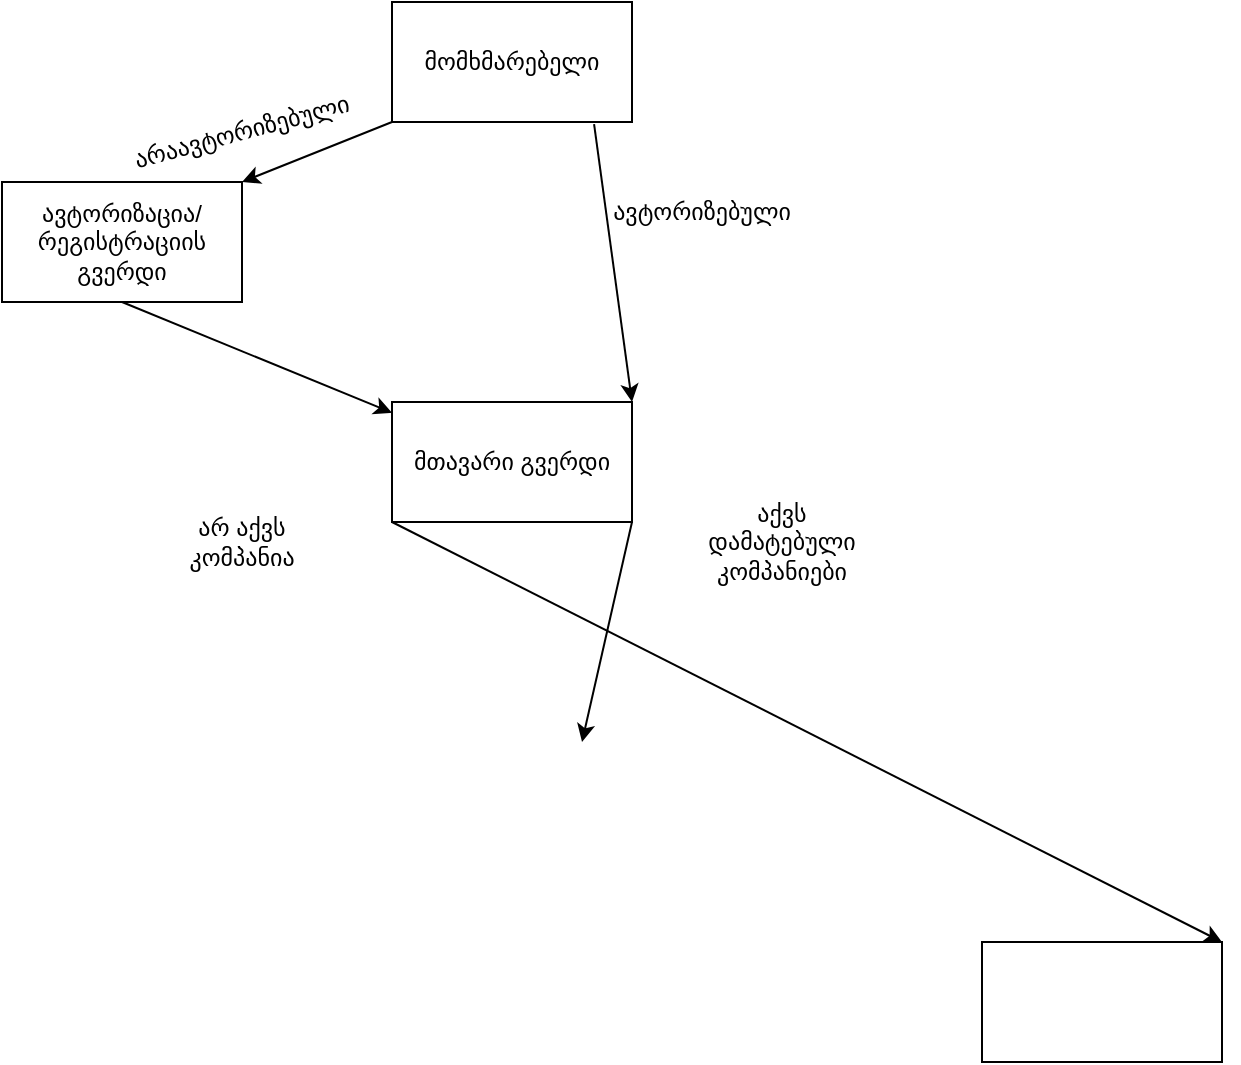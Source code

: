 <mxfile version="20.8.13" type="github">
  <diagram name="Page-1" id="I10tlLBvs1DCazHPwkPz">
    <mxGraphModel dx="1434" dy="796" grid="1" gridSize="10" guides="1" tooltips="1" connect="1" arrows="1" fold="1" page="1" pageScale="1" pageWidth="850" pageHeight="1100" math="0" shadow="0">
      <root>
        <mxCell id="0" />
        <mxCell id="1" parent="0" />
        <mxCell id="jU6smC9O6bora6Y7UWJh-1" value="მომხმარებელი" style="rounded=0;whiteSpace=wrap;html=1;" parent="1" vertex="1">
          <mxGeometry x="365" y="30" width="120" height="60" as="geometry" />
        </mxCell>
        <mxCell id="jU6smC9O6bora6Y7UWJh-2" value="" style="endArrow=classic;html=1;rounded=0;entryX=1;entryY=0;entryDx=0;entryDy=0;exitX=0;exitY=1;exitDx=0;exitDy=0;" parent="1" source="jU6smC9O6bora6Y7UWJh-1" target="jU6smC9O6bora6Y7UWJh-6" edge="1">
          <mxGeometry width="50" height="50" relative="1" as="geometry">
            <mxPoint x="360" y="100" as="sourcePoint" />
            <mxPoint x="240" y="140" as="targetPoint" />
          </mxGeometry>
        </mxCell>
        <mxCell id="jU6smC9O6bora6Y7UWJh-3" value="ავტორიზებული" style="text;html=1;strokeColor=none;fillColor=none;align=center;verticalAlign=middle;whiteSpace=wrap;rounded=0;" parent="1" vertex="1">
          <mxGeometry x="490" y="120" width="60" height="30" as="geometry" />
        </mxCell>
        <mxCell id="jU6smC9O6bora6Y7UWJh-4" value="არაავტორიზებული" style="text;html=1;strokeColor=none;fillColor=none;align=center;verticalAlign=middle;whiteSpace=wrap;rounded=0;rotation=-15;" parent="1" vertex="1">
          <mxGeometry x="260" y="80" width="60" height="30" as="geometry" />
        </mxCell>
        <mxCell id="jU6smC9O6bora6Y7UWJh-6" value="ავტორიზაცია/ რეგისტრაციის გვერდი" style="rounded=0;whiteSpace=wrap;html=1;" parent="1" vertex="1">
          <mxGeometry x="170" y="120" width="120" height="60" as="geometry" />
        </mxCell>
        <mxCell id="jU6smC9O6bora6Y7UWJh-7" value="" style="endArrow=classic;html=1;rounded=0;exitX=0.842;exitY=1.017;exitDx=0;exitDy=0;exitPerimeter=0;entryX=1;entryY=0;entryDx=0;entryDy=0;" parent="1" source="jU6smC9O6bora6Y7UWJh-1" target="jU6smC9O6bora6Y7UWJh-9" edge="1">
          <mxGeometry width="50" height="50" relative="1" as="geometry">
            <mxPoint x="475" y="90" as="sourcePoint" />
            <mxPoint x="440" y="220" as="targetPoint" />
          </mxGeometry>
        </mxCell>
        <mxCell id="jU6smC9O6bora6Y7UWJh-8" value="" style="endArrow=classic;html=1;rounded=0;exitX=0.5;exitY=1;exitDx=0;exitDy=0;" parent="1" source="jU6smC9O6bora6Y7UWJh-6" target="jU6smC9O6bora6Y7UWJh-9" edge="1">
          <mxGeometry width="50" height="50" relative="1" as="geometry">
            <mxPoint x="230" y="180" as="sourcePoint" />
            <mxPoint x="310" y="260" as="targetPoint" />
          </mxGeometry>
        </mxCell>
        <mxCell id="jU6smC9O6bora6Y7UWJh-9" value="მთავარი გვერდი" style="rounded=0;whiteSpace=wrap;html=1;" parent="1" vertex="1">
          <mxGeometry x="365" y="230" width="120" height="60" as="geometry" />
        </mxCell>
        <mxCell id="jU6smC9O6bora6Y7UWJh-10" value="" style="rounded=0;whiteSpace=wrap;html=1;" parent="1" vertex="1">
          <mxGeometry x="660" y="500" width="120" height="60" as="geometry" />
        </mxCell>
        <mxCell id="jU6smC9O6bora6Y7UWJh-11" value="" style="endArrow=classic;html=1;rounded=0;exitX=0;exitY=1;exitDx=0;exitDy=0;entryX=1;entryY=0;entryDx=0;entryDy=0;" parent="1" source="jU6smC9O6bora6Y7UWJh-9" target="jU6smC9O6bora6Y7UWJh-10" edge="1">
          <mxGeometry width="50" height="50" relative="1" as="geometry">
            <mxPoint x="358" y="290" as="sourcePoint" />
            <mxPoint x="493" y="345.385" as="targetPoint" />
          </mxGeometry>
        </mxCell>
        <mxCell id="jU6smC9O6bora6Y7UWJh-12" value="არ აქვს კომპანია" style="text;html=1;strokeColor=none;fillColor=none;align=center;verticalAlign=middle;whiteSpace=wrap;rounded=0;" parent="1" vertex="1">
          <mxGeometry x="260" y="280" width="60" height="40" as="geometry" />
        </mxCell>
        <mxCell id="jU6smC9O6bora6Y7UWJh-13" value="" style="endArrow=classic;html=1;rounded=0;exitX=1;exitY=1;exitDx=0;exitDy=0;" parent="1" source="jU6smC9O6bora6Y7UWJh-9" edge="1">
          <mxGeometry width="50" height="50" relative="1" as="geometry">
            <mxPoint x="490" y="290" as="sourcePoint" />
            <mxPoint x="460" y="400" as="targetPoint" />
          </mxGeometry>
        </mxCell>
        <mxCell id="jU6smC9O6bora6Y7UWJh-14" value="აქვს დამატებული კომპანიები" style="text;html=1;strokeColor=none;fillColor=none;align=center;verticalAlign=middle;whiteSpace=wrap;rounded=0;" parent="1" vertex="1">
          <mxGeometry x="530" y="280" width="60" height="40" as="geometry" />
        </mxCell>
      </root>
    </mxGraphModel>
  </diagram>
</mxfile>
